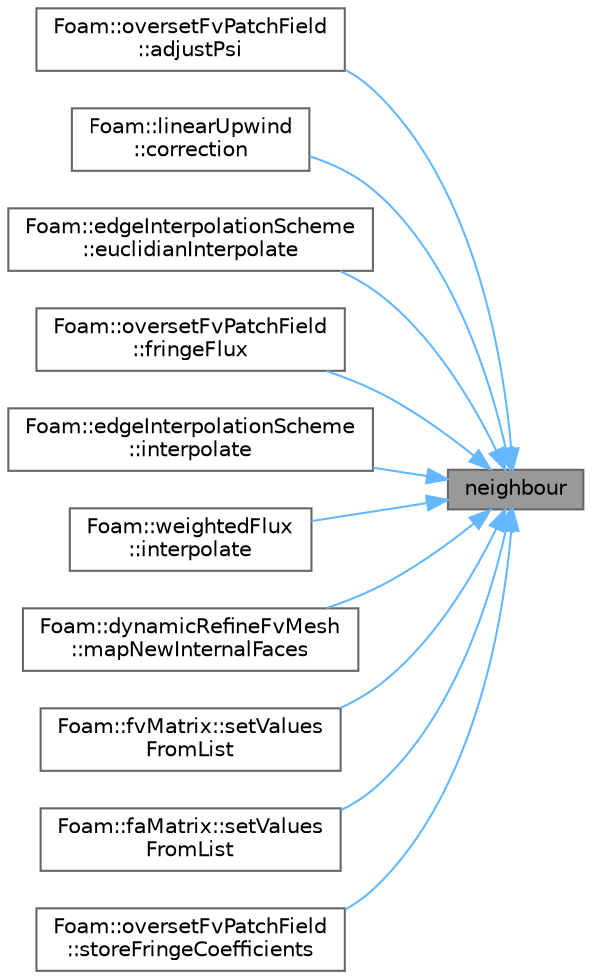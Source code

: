 digraph "neighbour"
{
 // LATEX_PDF_SIZE
  bgcolor="transparent";
  edge [fontname=Helvetica,fontsize=10,labelfontname=Helvetica,labelfontsize=10];
  node [fontname=Helvetica,fontsize=10,shape=box,height=0.2,width=0.4];
  rankdir="RL";
  Node1 [id="Node000001",label="neighbour",height=0.2,width=0.4,color="gray40", fillcolor="grey60", style="filled", fontcolor="black",tooltip=" "];
  Node1 -> Node2 [id="edge1_Node000001_Node000002",dir="back",color="steelblue1",style="solid",tooltip=" "];
  Node2 [id="Node000002",label="Foam::oversetFvPatchField\l::adjustPsi",height=0.2,width=0.4,color="grey40", fillcolor="white", style="filled",URL="$classFoam_1_1oversetFvPatchField.html#a86d7719ec2a9a945f89ce0345cd4c031",tooltip=" "];
  Node1 -> Node3 [id="edge2_Node000001_Node000003",dir="back",color="steelblue1",style="solid",tooltip=" "];
  Node3 [id="Node000003",label="Foam::linearUpwind\l::correction",height=0.2,width=0.4,color="grey40", fillcolor="white", style="filled",URL="$classFoam_1_1linearUpwind.html#ad25d61b69bb476886334d918209c41b7",tooltip=" "];
  Node1 -> Node4 [id="edge3_Node000001_Node000004",dir="back",color="steelblue1",style="solid",tooltip=" "];
  Node4 [id="Node000004",label="Foam::edgeInterpolationScheme\l::euclidianInterpolate",height=0.2,width=0.4,color="grey40", fillcolor="white", style="filled",URL="$classFoam_1_1edgeInterpolationScheme.html#acd96480433def29dc512ebe85e74223b",tooltip=" "];
  Node1 -> Node5 [id="edge4_Node000001_Node000005",dir="back",color="steelblue1",style="solid",tooltip=" "];
  Node5 [id="Node000005",label="Foam::oversetFvPatchField\l::fringeFlux",height=0.2,width=0.4,color="grey40", fillcolor="white", style="filled",URL="$classFoam_1_1oversetFvPatchField.html#a8c838735a0056b911c0abb4d25349ec3",tooltip=" "];
  Node1 -> Node6 [id="edge5_Node000001_Node000006",dir="back",color="steelblue1",style="solid",tooltip=" "];
  Node6 [id="Node000006",label="Foam::edgeInterpolationScheme\l::interpolate",height=0.2,width=0.4,color="grey40", fillcolor="white", style="filled",URL="$classFoam_1_1edgeInterpolationScheme.html#ad1114be2f4f53f9845224f32111db4e7",tooltip=" "];
  Node1 -> Node7 [id="edge6_Node000001_Node000007",dir="back",color="steelblue1",style="solid",tooltip=" "];
  Node7 [id="Node000007",label="Foam::weightedFlux\l::interpolate",height=0.2,width=0.4,color="grey40", fillcolor="white", style="filled",URL="$classFoam_1_1weightedFlux.html#a3192994737539d563a5dc450b9d8c04d",tooltip=" "];
  Node1 -> Node8 [id="edge7_Node000001_Node000008",dir="back",color="steelblue1",style="solid",tooltip=" "];
  Node8 [id="Node000008",label="Foam::dynamicRefineFvMesh\l::mapNewInternalFaces",height=0.2,width=0.4,color="grey40", fillcolor="white", style="filled",URL="$classFoam_1_1dynamicRefineFvMesh.html#a3ff19d9b4928097cda95bb4bde552c97",tooltip=" "];
  Node1 -> Node9 [id="edge8_Node000001_Node000009",dir="back",color="steelblue1",style="solid",tooltip=" "];
  Node9 [id="Node000009",label="Foam::fvMatrix::setValues\lFromList",height=0.2,width=0.4,color="grey40", fillcolor="white", style="filled",URL="$classFoam_1_1fvMatrix.html#af1fe23f90d5fee6759a1cb238405e9bb",tooltip=" "];
  Node1 -> Node10 [id="edge9_Node000001_Node000010",dir="back",color="steelblue1",style="solid",tooltip=" "];
  Node10 [id="Node000010",label="Foam::faMatrix::setValues\lFromList",height=0.2,width=0.4,color="grey40", fillcolor="white", style="filled",URL="$classFoam_1_1faMatrix.html#ac6f9bae6c70094af19510e911b238a2b",tooltip=" "];
  Node1 -> Node11 [id="edge10_Node000001_Node000011",dir="back",color="steelblue1",style="solid",tooltip=" "];
  Node11 [id="Node000011",label="Foam::oversetFvPatchField\l::storeFringeCoefficients",height=0.2,width=0.4,color="grey40", fillcolor="white", style="filled",URL="$classFoam_1_1oversetFvPatchField.html#a0adb99a184214ca4b8ff2745263789b4",tooltip=" "];
}
